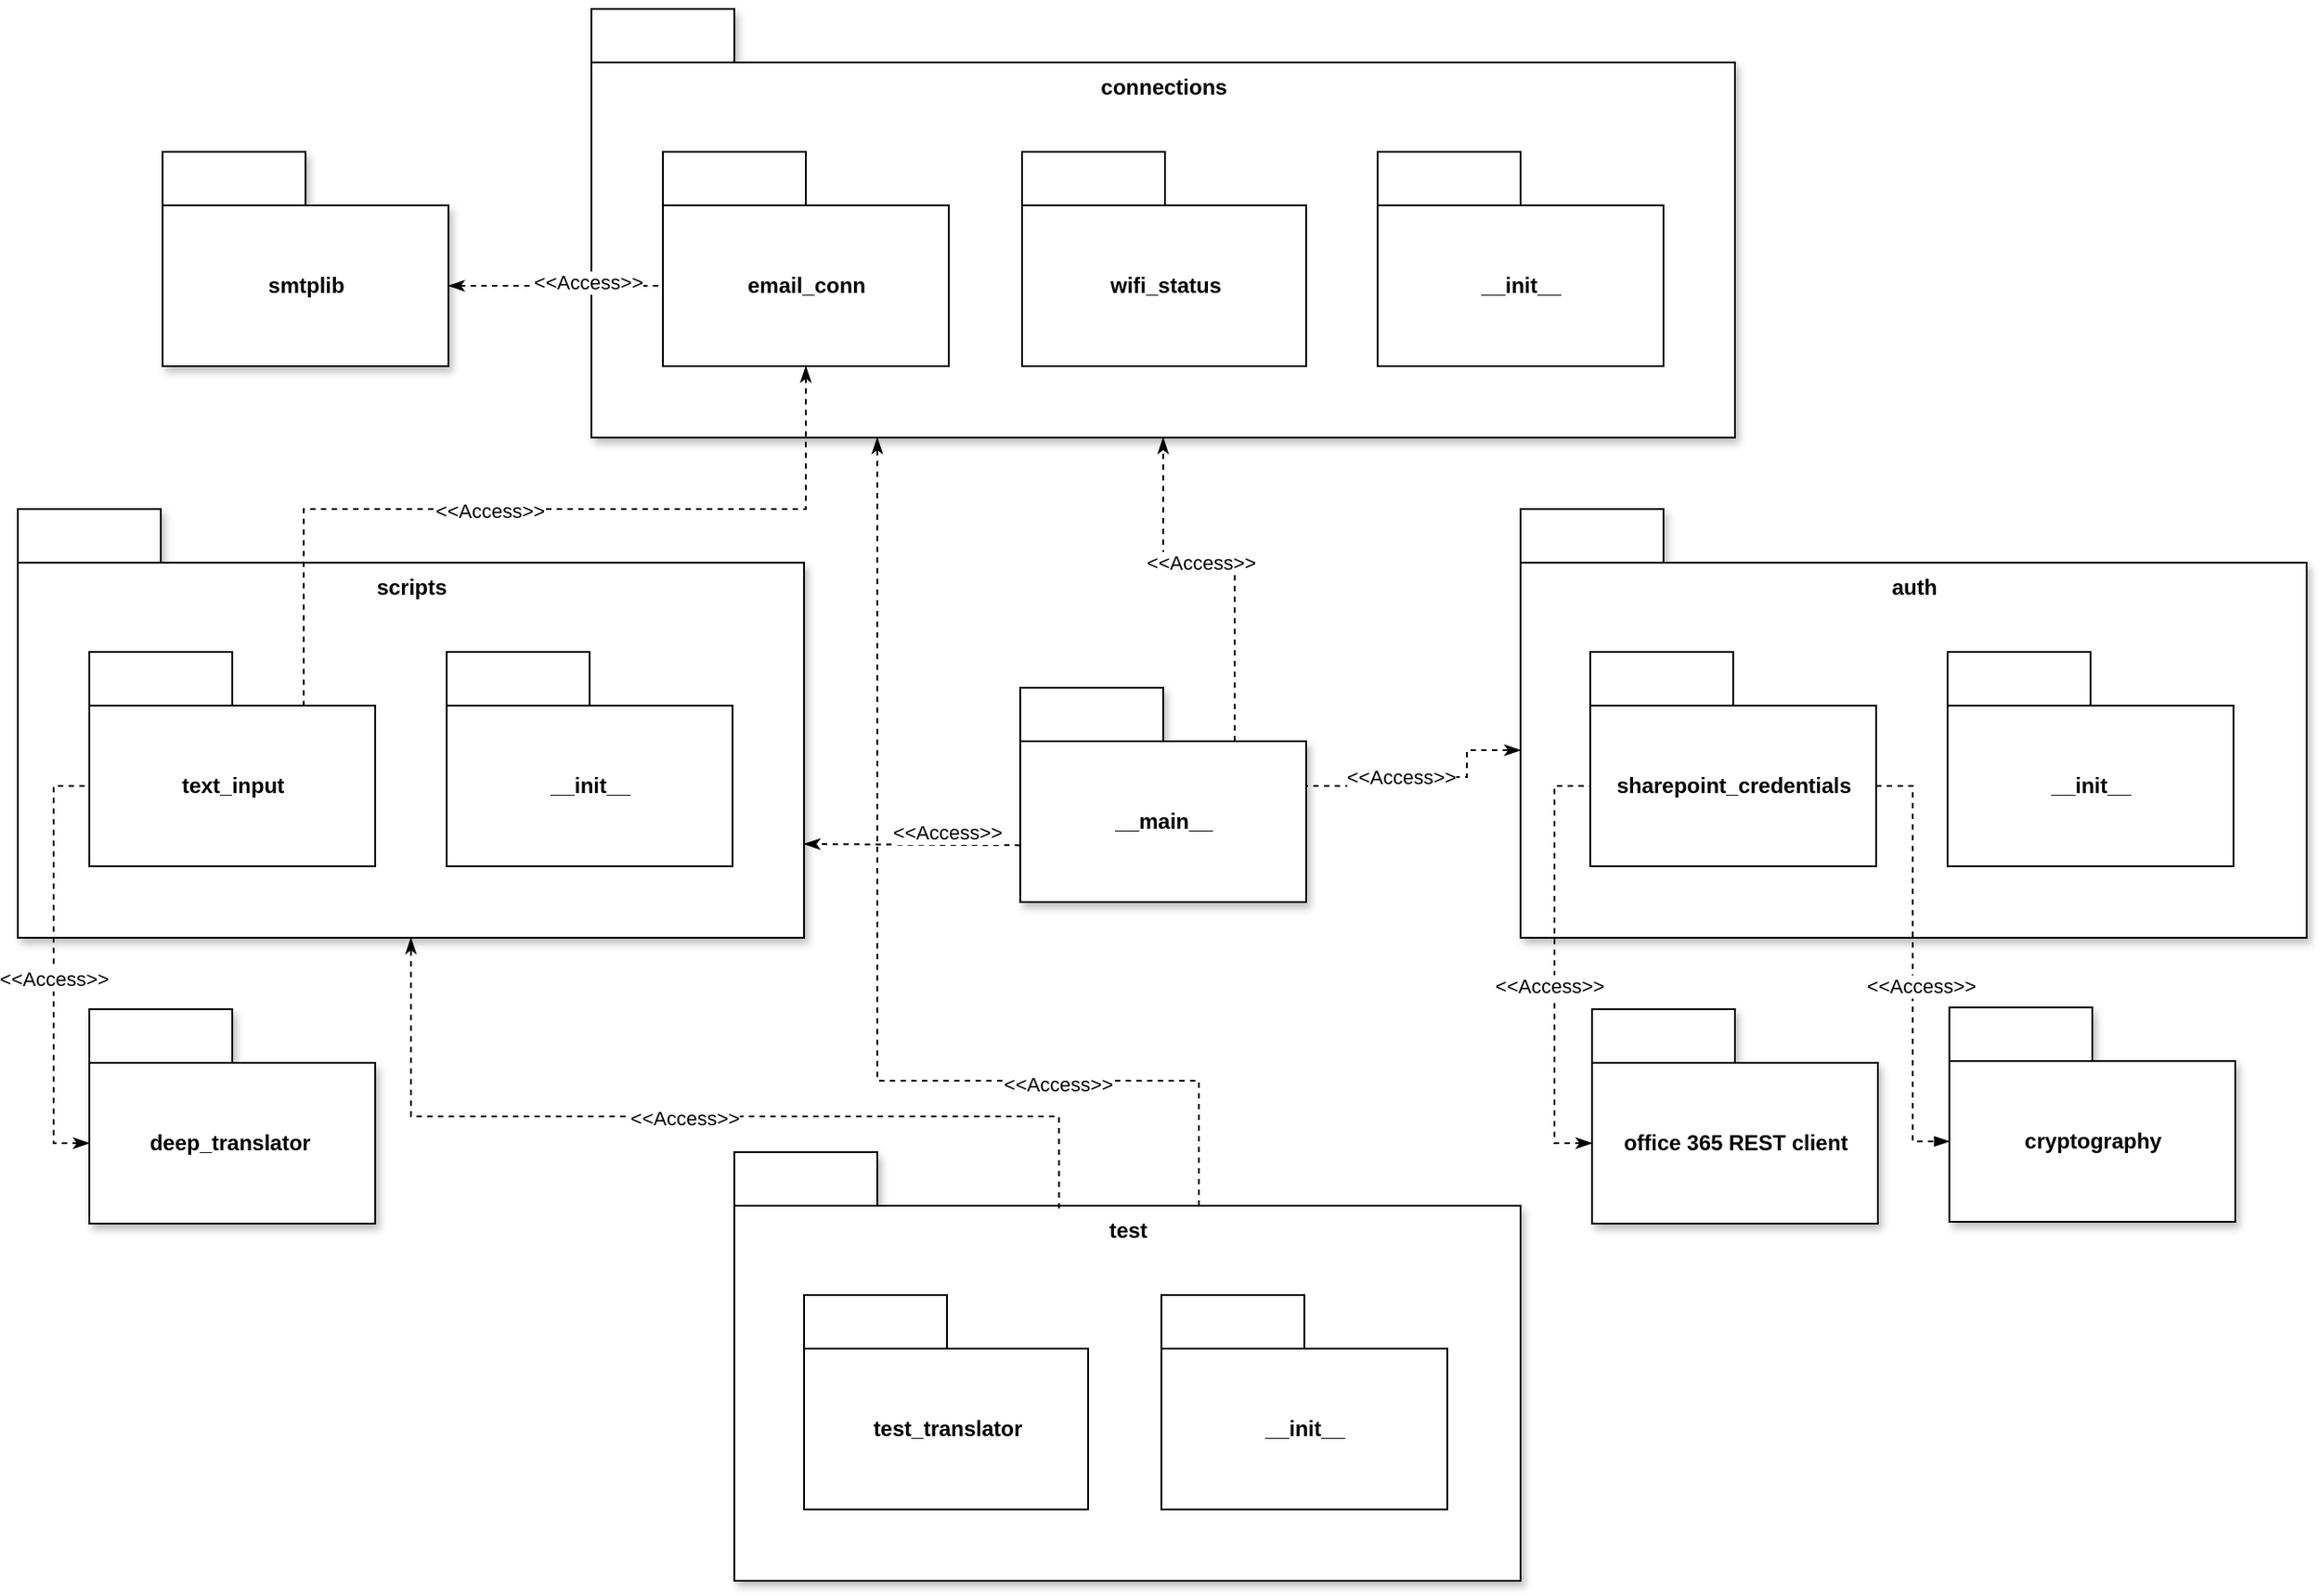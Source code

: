 <mxfile version="20.3.0" type="device"><diagram id="Pn73Xrr3SatTIbV1roFg" name="Página-1"><mxGraphModel dx="1169" dy="634" grid="1" gridSize="10" guides="1" tooltips="1" connect="1" arrows="1" fold="1" page="1" pageScale="1" pageWidth="827" pageHeight="1169" math="0" shadow="0"><root><mxCell id="0"/><mxCell id="1" parent="0"/><mxCell id="cDDVNmYMotBNdk2e_wZ3-24" style="edgeStyle=orthogonalEdgeStyle;rounded=0;orthogonalLoop=1;jettySize=auto;html=1;entryX=0;entryY=0;entryDx=140;entryDy=110;entryPerimeter=0;exitX=0;exitY=0;exitDx=140;exitDy=50;exitPerimeter=0;dashed=1;endArrow=blockThin;endFill=1;" parent="1" edge="1"><mxGeometry relative="1" as="geometry"><Array as="points"><mxPoint x="260" y="380"/><mxPoint x="260" y="320"/></Array><mxPoint x="240" y="320" as="targetPoint"/></mxGeometry></mxCell><mxCell id="cDDVNmYMotBNdk2e_wZ3-29" style="edgeStyle=orthogonalEdgeStyle;rounded=0;orthogonalLoop=1;jettySize=auto;html=1;exitX=0;exitY=0;exitDx=140;exitDy=70;exitPerimeter=0;entryX=0;entryY=0;entryDx=0;entryDy=90;entryPerimeter=0;dashed=1;endArrow=blockThin;endFill=1;" parent="1" edge="1"><mxGeometry relative="1" as="geometry"><Array as="points"><mxPoint x="420" y="400"/><mxPoint x="420" y="300"/></Array><mxPoint x="240" y="400" as="sourcePoint"/></mxGeometry></mxCell><mxCell id="cDDVNmYMotBNdk2e_wZ3-33" value="&lt;font style=&quot;font-size: 10px;&quot;&gt;&amp;lt;&amp;lt;import&amp;gt;&amp;gt;&lt;/font&gt;" style="edgeLabel;html=1;align=center;verticalAlign=middle;resizable=0;points=[];fontSize=10;" parent="cDDVNmYMotBNdk2e_wZ3-29" vertex="1" connectable="0"><mxGeometry x="-0.397" y="-1" relative="1" as="geometry"><mxPoint as="offset"/></mxGeometry></mxCell><mxCell id="cDDVNmYMotBNdk2e_wZ3-27" style="edgeStyle=orthogonalEdgeStyle;rounded=0;orthogonalLoop=1;jettySize=auto;html=1;exitX=0;exitY=0;exitDx=140;exitDy=50;exitPerimeter=0;entryX=0;entryY=0;entryDx=140;entryDy=90;entryPerimeter=0;dashed=1;endArrow=blockThin;endFill=1;" parent="1" edge="1"><mxGeometry relative="1" as="geometry"><Array as="points"><mxPoint x="270" y="500"/><mxPoint x="270" y="300"/></Array><mxPoint x="240" y="300" as="targetPoint"/></mxGeometry></mxCell><mxCell id="cDDVNmYMotBNdk2e_wZ3-30" style="edgeStyle=orthogonalEdgeStyle;rounded=0;orthogonalLoop=1;jettySize=auto;html=1;exitX=0;exitY=0;exitDx=140;exitDy=70;exitPerimeter=0;entryX=0;entryY=0;entryDx=0;entryDy=50;entryPerimeter=0;dashed=1;endArrow=blockThin;endFill=1;" parent="1" edge="1"><mxGeometry relative="1" as="geometry"><Array as="points"><mxPoint x="400" y="520"/><mxPoint x="400" y="260"/></Array><mxPoint x="240" y="520.0" as="sourcePoint"/></mxGeometry></mxCell><mxCell id="cDDVNmYMotBNdk2e_wZ3-35" value="&lt;font style=&quot;font-size: 10px;&quot;&gt;&amp;lt;&amp;lt;import&amp;gt;&amp;gt;&lt;/font&gt;" style="edgeLabel;html=1;align=center;verticalAlign=middle;resizable=0;points=[];fontSize=10;" parent="cDDVNmYMotBNdk2e_wZ3-30" vertex="1" connectable="0"><mxGeometry x="-0.576" y="-2" relative="1" as="geometry"><mxPoint as="offset"/></mxGeometry></mxCell><mxCell id="cDDVNmYMotBNdk2e_wZ3-25" style="edgeStyle=orthogonalEdgeStyle;rounded=0;orthogonalLoop=1;jettySize=auto;html=1;entryX=0;entryY=0;entryDx=140;entryDy=50;entryPerimeter=0;dashed=1;endArrow=blockThin;endFill=1;" parent="1" edge="1"><mxGeometry relative="1" as="geometry"><Array as="points"><mxPoint x="290" y="380"/><mxPoint x="290" y="260"/></Array><mxPoint x="240" y="260" as="targetPoint"/></mxGeometry></mxCell><mxCell id="cDDVNmYMotBNdk2e_wZ3-32" value="&lt;font style=&quot;font-size: 10px;&quot;&gt;&amp;lt;&amp;lt;import&amp;gt;&amp;gt;&lt;/font&gt;" style="edgeLabel;html=1;align=center;verticalAlign=middle;resizable=0;points=[];horizontal=1;fontSize=10;" parent="cDDVNmYMotBNdk2e_wZ3-25" vertex="1" connectable="0"><mxGeometry x="0.259" y="1" relative="1" as="geometry"><mxPoint x="51" y="44" as="offset"/></mxGeometry></mxCell><mxCell id="cDDVNmYMotBNdk2e_wZ3-31" style="edgeStyle=orthogonalEdgeStyle;rounded=0;orthogonalLoop=1;jettySize=auto;html=1;exitX=0;exitY=0;exitDx=0;exitDy=70;exitPerimeter=0;entryX=0;entryY=0;entryDx=0;entryDy=70;entryPerimeter=0;dashed=1;endArrow=blockThin;endFill=1;" parent="1" edge="1"><mxGeometry relative="1" as="geometry"><Array as="points"><mxPoint x="410" y="520"/><mxPoint x="410" y="280"/></Array><mxPoint x="460" y="280" as="targetPoint"/></mxGeometry></mxCell><mxCell id="b61mjsUT1C02dlJSdaLC-66" style="edgeStyle=orthogonalEdgeStyle;rounded=0;orthogonalLoop=1;jettySize=auto;html=1;exitX=0;exitY=0;exitDx=120;exitDy=30;exitPerimeter=0;entryX=0.5;entryY=1;entryDx=0;entryDy=0;entryPerimeter=0;dashed=1;strokeColor=#000000;fontSize=11;endArrow=classicThin;endFill=1;" parent="1" source="b61mjsUT1C02dlJSdaLC-1" target="b61mjsUT1C02dlJSdaLC-38" edge="1"><mxGeometry relative="1" as="geometry"/></mxCell><mxCell id="b61mjsUT1C02dlJSdaLC-83" value="&amp;lt;&amp;lt;Access&amp;gt;&amp;gt;" style="edgeLabel;html=1;align=center;verticalAlign=middle;resizable=0;points=[];fontSize=11;" parent="b61mjsUT1C02dlJSdaLC-66" vertex="1" connectable="0"><mxGeometry x="-0.003" y="-3" relative="1" as="geometry"><mxPoint x="-15" y="3" as="offset"/></mxGeometry></mxCell><mxCell id="b61mjsUT1C02dlJSdaLC-69" style="edgeStyle=orthogonalEdgeStyle;rounded=0;orthogonalLoop=1;jettySize=auto;html=1;exitX=0;exitY=0.735;exitDx=0;exitDy=0;exitPerimeter=0;entryX=0;entryY=0;entryDx=440;entryDy=187.5;entryPerimeter=0;dashed=1;strokeColor=#000000;fontSize=11;endArrow=classicThin;endFill=1;" parent="1" source="b61mjsUT1C02dlJSdaLC-1" target="b61mjsUT1C02dlJSdaLC-44" edge="1"><mxGeometry relative="1" as="geometry"><Array as="points"><mxPoint x="760" y="507"/></Array></mxGeometry></mxCell><mxCell id="b61mjsUT1C02dlJSdaLC-76" value="&amp;lt;&amp;lt;Access&amp;gt;&amp;gt;" style="edgeLabel;html=1;align=center;verticalAlign=middle;resizable=0;points=[];fontSize=11;" parent="b61mjsUT1C02dlJSdaLC-69" vertex="1" connectable="0"><mxGeometry x="0.807" y="1" relative="1" as="geometry"><mxPoint x="68" y="-8" as="offset"/></mxGeometry></mxCell><mxCell id="b61mjsUT1C02dlJSdaLC-54" value="" style="group" parent="1" vertex="1" connectable="0"><mxGeometry x="199" y="320" width="440" height="399" as="geometry"/></mxCell><mxCell id="b61mjsUT1C02dlJSdaLC-44" value="scripts" style="shape=folder;fontStyle=1;tabWidth=80;tabHeight=30;tabPosition=left;html=1;boundedLbl=1;verticalAlign=top;shadow=1;" parent="b61mjsUT1C02dlJSdaLC-54" vertex="1"><mxGeometry width="440" height="240" as="geometry"/></mxCell><mxCell id="b61mjsUT1C02dlJSdaLC-2" value="text_input" style="shape=folder;fontStyle=1;tabWidth=80;tabHeight=30;tabPosition=left;html=1;boundedLbl=1;" parent="b61mjsUT1C02dlJSdaLC-54" vertex="1"><mxGeometry x="40" y="80" width="160" height="120" as="geometry"/></mxCell><mxCell id="b61mjsUT1C02dlJSdaLC-49" style="edgeStyle=orthogonalEdgeStyle;rounded=0;orthogonalLoop=1;jettySize=auto;html=1;exitX=0;exitY=0;exitDx=0;exitDy=75;exitPerimeter=0;entryX=0;entryY=0;entryDx=0;entryDy=75;entryPerimeter=0;dashed=1;strokeColor=#000000;fontSize=11;endArrow=none;endFill=0;startArrow=classicThin;startFill=1;" parent="b61mjsUT1C02dlJSdaLC-54" source="b61mjsUT1C02dlJSdaLC-34" target="b61mjsUT1C02dlJSdaLC-2" edge="1"><mxGeometry relative="1" as="geometry"/></mxCell><mxCell id="b61mjsUT1C02dlJSdaLC-72" value="&amp;lt;&amp;lt;Access&amp;gt;&amp;gt;" style="edgeLabel;html=1;align=center;verticalAlign=middle;resizable=0;points=[];fontSize=11;" parent="b61mjsUT1C02dlJSdaLC-49" vertex="1" connectable="0"><mxGeometry x="-0.061" relative="1" as="geometry"><mxPoint as="offset"/></mxGeometry></mxCell><mxCell id="b61mjsUT1C02dlJSdaLC-34" value="deep_translator&amp;nbsp;" style="shape=folder;fontStyle=1;tabWidth=80;tabHeight=30;tabPosition=left;html=1;boundedLbl=1;shadow=1;" parent="b61mjsUT1C02dlJSdaLC-54" vertex="1"><mxGeometry x="40" y="280" width="160" height="120" as="geometry"/></mxCell><mxCell id="b61mjsUT1C02dlJSdaLC-50" value="__init__" style="shape=folder;fontStyle=1;tabWidth=80;tabHeight=30;tabPosition=left;html=1;boundedLbl=1;" parent="b61mjsUT1C02dlJSdaLC-54" vertex="1"><mxGeometry x="240" y="80" width="160" height="120" as="geometry"/></mxCell><mxCell id="b61mjsUT1C02dlJSdaLC-56" value="" style="group" parent="1" vertex="1" connectable="0"><mxGeometry x="600" y="680" width="440" height="240" as="geometry"/></mxCell><mxCell id="b61mjsUT1C02dlJSdaLC-40" value="test" style="shape=folder;fontStyle=1;tabWidth=80;tabHeight=30;tabPosition=left;html=1;boundedLbl=1;horizontal=1;verticalAlign=top;shadow=1;" parent="b61mjsUT1C02dlJSdaLC-56" vertex="1"><mxGeometry width="440" height="240" as="geometry"/></mxCell><mxCell id="b61mjsUT1C02dlJSdaLC-4" value="test_translator" style="shape=folder;fontStyle=1;tabWidth=80;tabHeight=30;tabPosition=left;html=1;boundedLbl=1;" parent="b61mjsUT1C02dlJSdaLC-56" vertex="1"><mxGeometry x="39" y="80" width="159" height="120" as="geometry"/></mxCell><mxCell id="b61mjsUT1C02dlJSdaLC-52" value="__init__" style="shape=folder;fontStyle=1;tabWidth=80;tabHeight=30;tabPosition=left;html=1;boundedLbl=1;" parent="b61mjsUT1C02dlJSdaLC-56" vertex="1"><mxGeometry x="239" y="80" width="160" height="120" as="geometry"/></mxCell><mxCell id="b61mjsUT1C02dlJSdaLC-60" value="" style="group" parent="1" vertex="1" connectable="0"><mxGeometry x="280" y="40" width="880" height="400" as="geometry"/></mxCell><mxCell id="b61mjsUT1C02dlJSdaLC-55" value="" style="group" parent="b61mjsUT1C02dlJSdaLC-60" vertex="1" connectable="0"><mxGeometry x="240" width="640" height="400" as="geometry"/></mxCell><mxCell id="b61mjsUT1C02dlJSdaLC-59" value="" style="group;shadow=1;rounded=1;" parent="b61mjsUT1C02dlJSdaLC-55" vertex="1" connectable="0"><mxGeometry width="640" height="240" as="geometry"/></mxCell><mxCell id="b61mjsUT1C02dlJSdaLC-38" value="connections" style="shape=folder;fontStyle=1;tabWidth=80;tabHeight=30;tabPosition=left;html=1;boundedLbl=1;verticalAlign=top;shadow=1;" parent="b61mjsUT1C02dlJSdaLC-59" vertex="1"><mxGeometry width="640" height="240" as="geometry"/></mxCell><mxCell id="b61mjsUT1C02dlJSdaLC-5" value="wifi_status" style="shape=folder;fontStyle=1;tabWidth=80;tabHeight=30;tabPosition=left;html=1;boundedLbl=1;" parent="b61mjsUT1C02dlJSdaLC-59" vertex="1"><mxGeometry x="241" y="80" width="159" height="120" as="geometry"/></mxCell><mxCell id="b61mjsUT1C02dlJSdaLC-6" value="email_conn" style="shape=folder;fontStyle=1;tabWidth=80;tabHeight=30;tabPosition=left;html=1;boundedLbl=1;" parent="b61mjsUT1C02dlJSdaLC-59" vertex="1"><mxGeometry x="40" y="80" width="160" height="120" as="geometry"/></mxCell><mxCell id="b61mjsUT1C02dlJSdaLC-53" value="__init__" style="shape=folder;fontStyle=1;tabWidth=80;tabHeight=30;tabPosition=left;html=1;boundedLbl=1;" parent="b61mjsUT1C02dlJSdaLC-59" vertex="1"><mxGeometry x="440" y="80" width="160" height="120" as="geometry"/></mxCell><mxCell id="b61mjsUT1C02dlJSdaLC-35" value="smtplib" style="shape=folder;fontStyle=1;tabWidth=80;tabHeight=30;tabPosition=left;html=1;boundedLbl=1;shadow=1;" parent="b61mjsUT1C02dlJSdaLC-60" vertex="1"><mxGeometry y="80" width="160" height="120" as="geometry"/></mxCell><mxCell id="b61mjsUT1C02dlJSdaLC-58" style="edgeStyle=orthogonalEdgeStyle;rounded=0;orthogonalLoop=1;jettySize=auto;html=1;exitX=0;exitY=0;exitDx=160;exitDy=75;exitPerimeter=0;entryX=0;entryY=0;entryDx=0;entryDy=75;entryPerimeter=0;dashed=1;strokeColor=#000000;fontSize=11;endArrow=none;endFill=0;startArrow=classicThin;startFill=1;" parent="b61mjsUT1C02dlJSdaLC-60" source="b61mjsUT1C02dlJSdaLC-35" target="b61mjsUT1C02dlJSdaLC-6" edge="1"><mxGeometry relative="1" as="geometry"/></mxCell><mxCell id="b61mjsUT1C02dlJSdaLC-79" value="&amp;lt;&amp;lt;Access&amp;gt;&amp;gt;" style="edgeLabel;html=1;align=center;verticalAlign=middle;resizable=0;points=[];fontSize=11;" parent="b61mjsUT1C02dlJSdaLC-58" vertex="1" connectable="0"><mxGeometry x="-0.354" y="2" relative="1" as="geometry"><mxPoint x="39" as="offset"/></mxGeometry></mxCell><mxCell id="b61mjsUT1C02dlJSdaLC-62" value="" style="group" parent="1" vertex="1" connectable="0"><mxGeometry x="839" y="320" width="641" height="399" as="geometry"/></mxCell><mxCell id="b61mjsUT1C02dlJSdaLC-57" value="" style="group" parent="b61mjsUT1C02dlJSdaLC-62" vertex="1" connectable="0"><mxGeometry width="641" height="240" as="geometry"/></mxCell><mxCell id="b61mjsUT1C02dlJSdaLC-43" value="auth" style="shape=folder;fontStyle=1;tabWidth=80;tabHeight=30;tabPosition=left;html=1;boundedLbl=1;verticalAlign=top;shadow=1;" parent="b61mjsUT1C02dlJSdaLC-57" vertex="1"><mxGeometry x="201" width="440" height="240" as="geometry"/></mxCell><mxCell id="b61mjsUT1C02dlJSdaLC-3" value="sharepoint_credentials" style="shape=folder;fontStyle=1;tabWidth=80;tabHeight=30;tabPosition=left;html=1;boundedLbl=1;" parent="b61mjsUT1C02dlJSdaLC-57" vertex="1"><mxGeometry x="240" y="80" width="160" height="120" as="geometry"/></mxCell><mxCell id="b61mjsUT1C02dlJSdaLC-51" value="__init__" style="shape=folder;fontStyle=1;tabWidth=80;tabHeight=30;tabPosition=left;html=1;boundedLbl=1;" parent="b61mjsUT1C02dlJSdaLC-57" vertex="1"><mxGeometry x="440" y="80" width="160" height="120" as="geometry"/></mxCell><mxCell id="b61mjsUT1C02dlJSdaLC-47" value="office 365 REST client" style="shape=folder;fontStyle=1;tabWidth=80;tabHeight=30;tabPosition=left;html=1;boundedLbl=1;shadow=1;" parent="b61mjsUT1C02dlJSdaLC-62" vertex="1"><mxGeometry x="241" y="280" width="160" height="120" as="geometry"/></mxCell><mxCell id="b61mjsUT1C02dlJSdaLC-61" style="edgeStyle=orthogonalEdgeStyle;rounded=0;orthogonalLoop=1;jettySize=auto;html=1;exitX=0;exitY=0;exitDx=0;exitDy=75;exitPerimeter=0;entryX=0;entryY=0;entryDx=0;entryDy=75;entryPerimeter=0;dashed=1;strokeColor=#000000;fontSize=11;endArrow=none;endFill=0;startArrow=classicThin;startFill=1;" parent="b61mjsUT1C02dlJSdaLC-62" source="b61mjsUT1C02dlJSdaLC-47" target="b61mjsUT1C02dlJSdaLC-3" edge="1"><mxGeometry relative="1" as="geometry"/></mxCell><mxCell id="b61mjsUT1C02dlJSdaLC-73" value="&amp;lt;&amp;lt;Access&amp;gt;&amp;gt;" style="edgeLabel;html=1;align=center;verticalAlign=middle;resizable=0;points=[];fontSize=11;" parent="b61mjsUT1C02dlJSdaLC-61" vertex="1" connectable="0"><mxGeometry x="-0.094" y="3" relative="1" as="geometry"><mxPoint as="offset"/></mxGeometry></mxCell><mxCell id="JiI11j0H-aiKlUm2rUBp-9" value="cryptography" style="shape=folder;fontStyle=1;tabWidth=80;tabHeight=30;tabPosition=left;html=1;boundedLbl=1;shadow=1;" vertex="1" parent="b61mjsUT1C02dlJSdaLC-62"><mxGeometry x="441" y="279" width="160" height="120" as="geometry"/></mxCell><mxCell id="JiI11j0H-aiKlUm2rUBp-10" style="edgeStyle=orthogonalEdgeStyle;rounded=0;orthogonalLoop=1;jettySize=auto;html=1;exitX=0;exitY=0;exitDx=160;exitDy=75;exitPerimeter=0;entryX=0;entryY=0;entryDx=0;entryDy=75;entryPerimeter=0;strokeColor=default;endArrow=blockThin;endFill=1;dashed=1;" edge="1" parent="b61mjsUT1C02dlJSdaLC-62" source="b61mjsUT1C02dlJSdaLC-3" target="JiI11j0H-aiKlUm2rUBp-9"><mxGeometry relative="1" as="geometry"/></mxCell><mxCell id="JiI11j0H-aiKlUm2rUBp-11" value="&amp;lt;&amp;lt;Access&amp;gt;&amp;gt;" style="edgeLabel;html=1;align=center;verticalAlign=middle;resizable=0;points=[];" vertex="1" connectable="0" parent="JiI11j0H-aiKlUm2rUBp-10"><mxGeometry x="0.099" y="4" relative="1" as="geometry"><mxPoint as="offset"/></mxGeometry></mxCell><mxCell id="b61mjsUT1C02dlJSdaLC-63" style="edgeStyle=orthogonalEdgeStyle;rounded=0;orthogonalLoop=1;jettySize=auto;html=1;exitX=0.5;exitY=1;exitDx=0;exitDy=0;exitPerimeter=0;entryX=0;entryY=0;entryDx=120;entryDy=30;entryPerimeter=0;dashed=1;strokeColor=#000000;fontSize=11;endArrow=none;endFill=0;startArrow=classicThin;startFill=1;" parent="1" source="b61mjsUT1C02dlJSdaLC-6" target="b61mjsUT1C02dlJSdaLC-2" edge="1"><mxGeometry relative="1" as="geometry"/></mxCell><mxCell id="b61mjsUT1C02dlJSdaLC-80" value="&amp;lt;&amp;lt;Access&amp;gt;&amp;gt;" style="edgeLabel;html=1;align=center;verticalAlign=middle;resizable=0;points=[];fontSize=11;" parent="b61mjsUT1C02dlJSdaLC-63" vertex="1" connectable="0"><mxGeometry x="0.092" y="1" relative="1" as="geometry"><mxPoint as="offset"/></mxGeometry></mxCell><mxCell id="b61mjsUT1C02dlJSdaLC-67" style="edgeStyle=orthogonalEdgeStyle;rounded=0;orthogonalLoop=1;jettySize=auto;html=1;entryX=0.25;entryY=1;entryDx=0;entryDy=0;entryPerimeter=0;dashed=1;strokeColor=#000000;fontSize=11;endArrow=classicThin;endFill=1;exitX=0;exitY=0;exitDx=260;exitDy=30;exitPerimeter=0;" parent="1" source="b61mjsUT1C02dlJSdaLC-40" target="b61mjsUT1C02dlJSdaLC-38" edge="1"><mxGeometry relative="1" as="geometry"><mxPoint x="680" y="780" as="sourcePoint"/><Array as="points"><mxPoint x="860" y="640"/><mxPoint x="680" y="640"/></Array></mxGeometry></mxCell><mxCell id="b61mjsUT1C02dlJSdaLC-78" value="&amp;lt;&amp;lt;Access&amp;gt;&amp;gt;" style="edgeLabel;html=1;align=center;verticalAlign=middle;resizable=0;points=[];fontSize=11;" parent="b61mjsUT1C02dlJSdaLC-67" vertex="1" connectable="0"><mxGeometry x="-0.214" y="2" relative="1" as="geometry"><mxPoint x="90" as="offset"/></mxGeometry></mxCell><mxCell id="b61mjsUT1C02dlJSdaLC-70" style="edgeStyle=orthogonalEdgeStyle;rounded=0;orthogonalLoop=1;jettySize=auto;html=1;entryX=0.5;entryY=1;entryDx=0;entryDy=0;entryPerimeter=0;dashed=1;strokeColor=#000000;fontSize=11;endArrow=classicThin;endFill=1;exitX=0.413;exitY=0.131;exitDx=0;exitDy=0;exitPerimeter=0;" parent="1" source="b61mjsUT1C02dlJSdaLC-40" target="b61mjsUT1C02dlJSdaLC-44" edge="1"><mxGeometry relative="1" as="geometry"><mxPoint x="510" y="740" as="sourcePoint"/><Array as="points"><mxPoint x="782" y="660"/><mxPoint x="419" y="660"/></Array></mxGeometry></mxCell><mxCell id="b61mjsUT1C02dlJSdaLC-77" value="&amp;lt;&amp;lt;Access&amp;gt;&amp;gt;" style="edgeLabel;html=1;align=center;verticalAlign=middle;resizable=0;points=[];fontSize=11;" parent="b61mjsUT1C02dlJSdaLC-70" vertex="1" connectable="0"><mxGeometry x="0.08" y="1" relative="1" as="geometry"><mxPoint x="16" as="offset"/></mxGeometry></mxCell><mxCell id="b61mjsUT1C02dlJSdaLC-1" value="__main__" style="shape=folder;fontStyle=1;tabWidth=80;tabHeight=30;tabPosition=left;html=1;boundedLbl=1;shadow=1;" parent="1" vertex="1"><mxGeometry x="760" y="420" width="160" height="120" as="geometry"/></mxCell><mxCell id="b61mjsUT1C02dlJSdaLC-68" style="edgeStyle=orthogonalEdgeStyle;rounded=0;orthogonalLoop=1;jettySize=auto;html=1;exitX=0;exitY=0;exitDx=160;exitDy=75;exitPerimeter=0;entryX=0;entryY=0;entryDx=0;entryDy=135;entryPerimeter=0;dashed=1;strokeColor=#000000;fontSize=11;endArrow=classicThin;endFill=1;" parent="1" source="b61mjsUT1C02dlJSdaLC-1" target="b61mjsUT1C02dlJSdaLC-43" edge="1"><mxGeometry relative="1" as="geometry"><Array as="points"><mxPoint x="980" y="475"/><mxPoint x="980" y="470"/><mxPoint x="1010" y="470"/><mxPoint x="1010" y="455"/></Array></mxGeometry></mxCell><mxCell id="b61mjsUT1C02dlJSdaLC-75" value="&amp;lt;&amp;lt;Access&amp;gt;&amp;gt;" style="edgeLabel;html=1;align=center;verticalAlign=middle;resizable=0;points=[];fontSize=11;" parent="b61mjsUT1C02dlJSdaLC-68" vertex="1" connectable="0"><mxGeometry x="0.083" y="-2" relative="1" as="geometry"><mxPoint x="-9" y="-2" as="offset"/></mxGeometry></mxCell></root></mxGraphModel></diagram></mxfile>